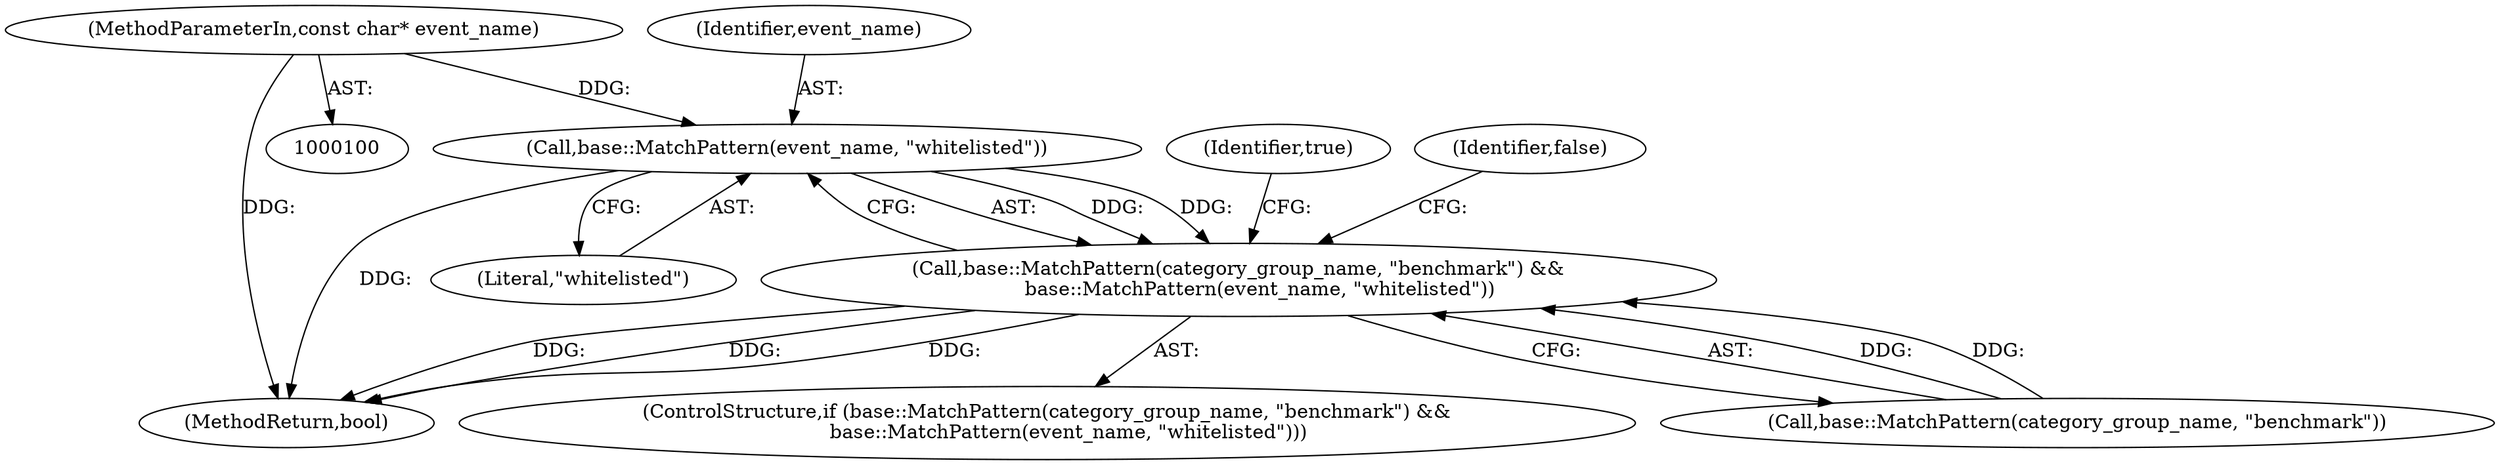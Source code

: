 digraph "0_Chrome_870f3e99a1282023753fe8d8aed90879cbc6838f_2@pointer" {
"1000102" [label="(MethodParameterIn,const char* event_name)"];
"1000110" [label="(Call,base::MatchPattern(event_name, \"whitelisted\"))"];
"1000106" [label="(Call,base::MatchPattern(category_group_name, \"benchmark\") &&\n       base::MatchPattern(event_name, \"whitelisted\"))"];
"1000111" [label="(Identifier,event_name)"];
"1000115" [label="(Identifier,true)"];
"1000118" [label="(MethodReturn,bool)"];
"1000102" [label="(MethodParameterIn,const char* event_name)"];
"1000112" [label="(Literal,\"whitelisted\")"];
"1000117" [label="(Identifier,false)"];
"1000105" [label="(ControlStructure,if (base::MatchPattern(category_group_name, \"benchmark\") &&\n       base::MatchPattern(event_name, \"whitelisted\")))"];
"1000106" [label="(Call,base::MatchPattern(category_group_name, \"benchmark\") &&\n       base::MatchPattern(event_name, \"whitelisted\"))"];
"1000107" [label="(Call,base::MatchPattern(category_group_name, \"benchmark\"))"];
"1000110" [label="(Call,base::MatchPattern(event_name, \"whitelisted\"))"];
"1000102" -> "1000100"  [label="AST: "];
"1000102" -> "1000118"  [label="DDG: "];
"1000102" -> "1000110"  [label="DDG: "];
"1000110" -> "1000106"  [label="AST: "];
"1000110" -> "1000112"  [label="CFG: "];
"1000111" -> "1000110"  [label="AST: "];
"1000112" -> "1000110"  [label="AST: "];
"1000106" -> "1000110"  [label="CFG: "];
"1000110" -> "1000118"  [label="DDG: "];
"1000110" -> "1000106"  [label="DDG: "];
"1000110" -> "1000106"  [label="DDG: "];
"1000106" -> "1000105"  [label="AST: "];
"1000106" -> "1000107"  [label="CFG: "];
"1000107" -> "1000106"  [label="AST: "];
"1000115" -> "1000106"  [label="CFG: "];
"1000117" -> "1000106"  [label="CFG: "];
"1000106" -> "1000118"  [label="DDG: "];
"1000106" -> "1000118"  [label="DDG: "];
"1000106" -> "1000118"  [label="DDG: "];
"1000107" -> "1000106"  [label="DDG: "];
"1000107" -> "1000106"  [label="DDG: "];
}
